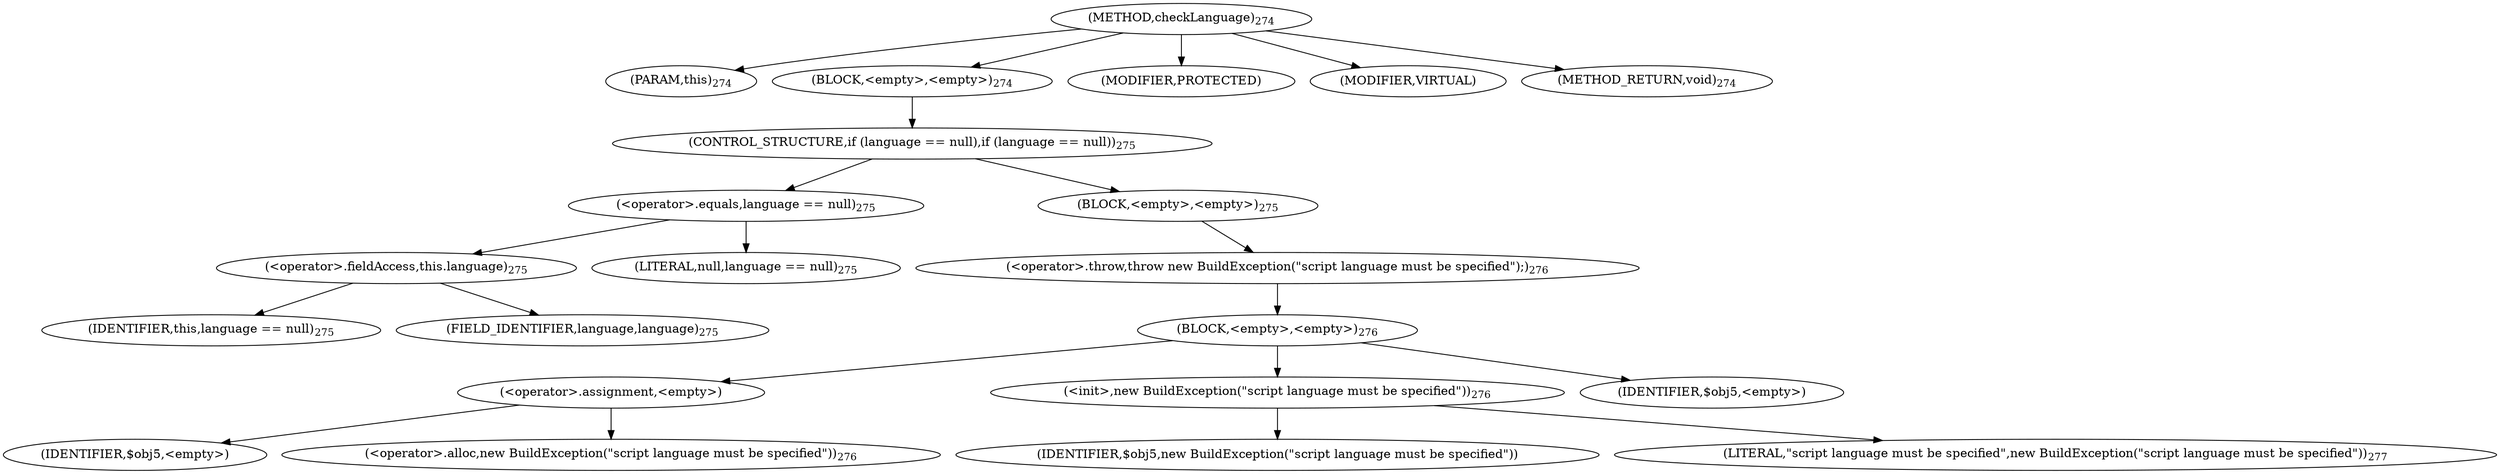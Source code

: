digraph "checkLanguage" {  
"446" [label = <(METHOD,checkLanguage)<SUB>274</SUB>> ]
"447" [label = <(PARAM,this)<SUB>274</SUB>> ]
"448" [label = <(BLOCK,&lt;empty&gt;,&lt;empty&gt;)<SUB>274</SUB>> ]
"449" [label = <(CONTROL_STRUCTURE,if (language == null),if (language == null))<SUB>275</SUB>> ]
"450" [label = <(&lt;operator&gt;.equals,language == null)<SUB>275</SUB>> ]
"451" [label = <(&lt;operator&gt;.fieldAccess,this.language)<SUB>275</SUB>> ]
"452" [label = <(IDENTIFIER,this,language == null)<SUB>275</SUB>> ]
"453" [label = <(FIELD_IDENTIFIER,language,language)<SUB>275</SUB>> ]
"454" [label = <(LITERAL,null,language == null)<SUB>275</SUB>> ]
"455" [label = <(BLOCK,&lt;empty&gt;,&lt;empty&gt;)<SUB>275</SUB>> ]
"456" [label = <(&lt;operator&gt;.throw,throw new BuildException(&quot;script language must be specified&quot;);)<SUB>276</SUB>> ]
"457" [label = <(BLOCK,&lt;empty&gt;,&lt;empty&gt;)<SUB>276</SUB>> ]
"458" [label = <(&lt;operator&gt;.assignment,&lt;empty&gt;)> ]
"459" [label = <(IDENTIFIER,$obj5,&lt;empty&gt;)> ]
"460" [label = <(&lt;operator&gt;.alloc,new BuildException(&quot;script language must be specified&quot;))<SUB>276</SUB>> ]
"461" [label = <(&lt;init&gt;,new BuildException(&quot;script language must be specified&quot;))<SUB>276</SUB>> ]
"462" [label = <(IDENTIFIER,$obj5,new BuildException(&quot;script language must be specified&quot;))> ]
"463" [label = <(LITERAL,&quot;script language must be specified&quot;,new BuildException(&quot;script language must be specified&quot;))<SUB>277</SUB>> ]
"464" [label = <(IDENTIFIER,$obj5,&lt;empty&gt;)> ]
"465" [label = <(MODIFIER,PROTECTED)> ]
"466" [label = <(MODIFIER,VIRTUAL)> ]
"467" [label = <(METHOD_RETURN,void)<SUB>274</SUB>> ]
  "446" -> "447" 
  "446" -> "448" 
  "446" -> "465" 
  "446" -> "466" 
  "446" -> "467" 
  "448" -> "449" 
  "449" -> "450" 
  "449" -> "455" 
  "450" -> "451" 
  "450" -> "454" 
  "451" -> "452" 
  "451" -> "453" 
  "455" -> "456" 
  "456" -> "457" 
  "457" -> "458" 
  "457" -> "461" 
  "457" -> "464" 
  "458" -> "459" 
  "458" -> "460" 
  "461" -> "462" 
  "461" -> "463" 
}
